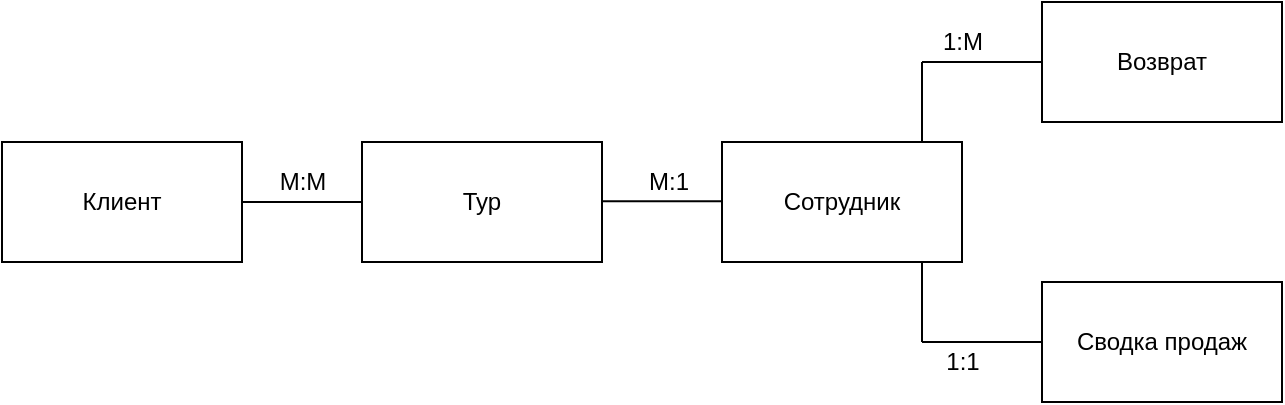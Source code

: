 <mxfile version="12.4.3" pages="1"><diagram id="gtcr6EKoG_dZCAWN42jS" name="Page-1"><mxGraphModel dx="853" dy="480" grid="1" gridSize="10" guides="1" tooltips="1" connect="1" arrows="1" fold="1" page="1" pageScale="1" pageWidth="827" pageHeight="1169" math="0" shadow="0"><root><mxCell id="0"/><mxCell id="1" parent="0"/><mxCell id="v1Nf8f-rxlPyngHtCrOD-9" value="&lt;span style=&quot;white-space: normal&quot;&gt;Клиент&lt;/span&gt;" style="rounded=0;whiteSpace=wrap;html=1;" vertex="1" parent="1"><mxGeometry x="80" y="280" width="120" height="60" as="geometry"/></mxCell><mxCell id="v1Nf8f-rxlPyngHtCrOD-10" value="" style="endArrow=none;html=1;exitX=1;exitY=0.5;exitDx=0;exitDy=0;entryX=0;entryY=0.5;entryDx=0;entryDy=0;" edge="1" parent="1" source="v1Nf8f-rxlPyngHtCrOD-9" target="v1Nf8f-rxlPyngHtCrOD-11"><mxGeometry width="50" height="50" relative="1" as="geometry"><mxPoint x="570" y="90" as="sourcePoint"/><mxPoint x="620" y="40" as="targetPoint"/></mxGeometry></mxCell><mxCell id="v1Nf8f-rxlPyngHtCrOD-11" value="&lt;span style=&quot;white-space: normal&quot;&gt;Тур&lt;/span&gt;&lt;span style=&quot;color: rgba(0 , 0 , 0 , 0) ; font-family: monospace ; font-size: 0px ; white-space: nowrap&quot;&gt;%3CmxGraphModel%3E%3Croot%3E%3CmxCell%20id%3D%220%22%2F%3E%3CmxCell%20id%3D%221%22%20parent%3D%220%22%2F%3E%3CmxCell%20id%3D%222%22%20value%3D%22%26lt%3Bspan%20style%3D%26quot%3Bwhite-space%3A%20normal%26quot%3B%26gt%3B%D0%9A%D0%BB%D0%B8%D0%B5%D0%BD%D1%82%26lt%3B%2Fspan%26gt%3B%22%20style%3D%22rounded%3D0%3BwhiteSpace%3Dwrap%3Bhtml%3D1%3B%22%20vertex%3D%221%22%20parent%3D%221%22%3E%3CmxGeometry%20x%3D%22320%22%20y%3D%22280%22%20width%3D%22120%22%20height%3D%2260%22%20as%3D%22geometry%22%2F%3E%3C%2FmxCell%3E%3C%2Froot%3E%3C%2FmxGraphModel%3E&lt;/span&gt;" style="rounded=0;whiteSpace=wrap;html=1;" vertex="1" parent="1"><mxGeometry x="260" y="280" width="120" height="60" as="geometry"/></mxCell><mxCell id="v1Nf8f-rxlPyngHtCrOD-12" value="&lt;span style=&quot;white-space: normal&quot;&gt;Сотрудник&lt;/span&gt;" style="rounded=0;whiteSpace=wrap;html=1;" vertex="1" parent="1"><mxGeometry x="440" y="280" width="120" height="60" as="geometry"/></mxCell><mxCell id="v1Nf8f-rxlPyngHtCrOD-13" value="" style="endArrow=none;html=1;exitX=1;exitY=0.5;exitDx=0;exitDy=0;entryX=0;entryY=0.5;entryDx=0;entryDy=0;" edge="1" parent="1"><mxGeometry width="50" height="50" relative="1" as="geometry"><mxPoint x="380" y="309.58" as="sourcePoint"/><mxPoint x="440" y="309.58" as="targetPoint"/></mxGeometry></mxCell><mxCell id="v1Nf8f-rxlPyngHtCrOD-17" value="" style="endArrow=none;html=1;" edge="1" parent="1"><mxGeometry width="50" height="50" relative="1" as="geometry"><mxPoint x="540" y="280" as="sourcePoint"/><mxPoint x="540" y="240" as="targetPoint"/></mxGeometry></mxCell><mxCell id="v1Nf8f-rxlPyngHtCrOD-18" value="" style="endArrow=none;html=1;" edge="1" parent="1"><mxGeometry width="50" height="50" relative="1" as="geometry"><mxPoint x="540" y="240" as="sourcePoint"/><mxPoint x="600" y="240" as="targetPoint"/></mxGeometry></mxCell><mxCell id="v1Nf8f-rxlPyngHtCrOD-19" value="" style="endArrow=none;html=1;" edge="1" parent="1"><mxGeometry width="50" height="50" relative="1" as="geometry"><mxPoint x="540" y="380" as="sourcePoint"/><mxPoint x="540" y="340" as="targetPoint"/></mxGeometry></mxCell><mxCell id="v1Nf8f-rxlPyngHtCrOD-20" value="" style="endArrow=none;html=1;" edge="1" parent="1"><mxGeometry width="50" height="50" relative="1" as="geometry"><mxPoint x="540" y="380" as="sourcePoint"/><mxPoint x="600" y="380" as="targetPoint"/></mxGeometry></mxCell><mxCell id="v1Nf8f-rxlPyngHtCrOD-21" value="&lt;span style=&quot;white-space: normal&quot;&gt;Возврат&lt;/span&gt;" style="rounded=0;whiteSpace=wrap;html=1;" vertex="1" parent="1"><mxGeometry x="600" y="210" width="120" height="60" as="geometry"/></mxCell><mxCell id="v1Nf8f-rxlPyngHtCrOD-22" value="&lt;span style=&quot;white-space: normal&quot;&gt;Сводка продаж&lt;/span&gt;" style="rounded=0;whiteSpace=wrap;html=1;" vertex="1" parent="1"><mxGeometry x="600" y="350" width="120" height="60" as="geometry"/></mxCell><mxCell id="v1Nf8f-rxlPyngHtCrOD-23" value="M:M" style="text;html=1;align=center;verticalAlign=middle;resizable=0;points=[];;autosize=1;" vertex="1" parent="1"><mxGeometry x="210" y="290" width="40" height="20" as="geometry"/></mxCell><mxCell id="v1Nf8f-rxlPyngHtCrOD-24" value="M:1" style="text;html=1;align=center;verticalAlign=middle;resizable=0;points=[];;autosize=1;" vertex="1" parent="1"><mxGeometry x="392.83" y="290" width="40" height="20" as="geometry"/></mxCell><mxCell id="v1Nf8f-rxlPyngHtCrOD-25" value="1:M" style="text;html=1;align=center;verticalAlign=middle;resizable=0;points=[];;autosize=1;" vertex="1" parent="1"><mxGeometry x="540" y="220" width="40" height="20" as="geometry"/></mxCell><mxCell id="v1Nf8f-rxlPyngHtCrOD-26" value="1:1" style="text;html=1;align=center;verticalAlign=middle;resizable=0;points=[];;autosize=1;" vertex="1" parent="1"><mxGeometry x="545" y="380" width="30" height="20" as="geometry"/></mxCell></root></mxGraphModel></diagram></mxfile>